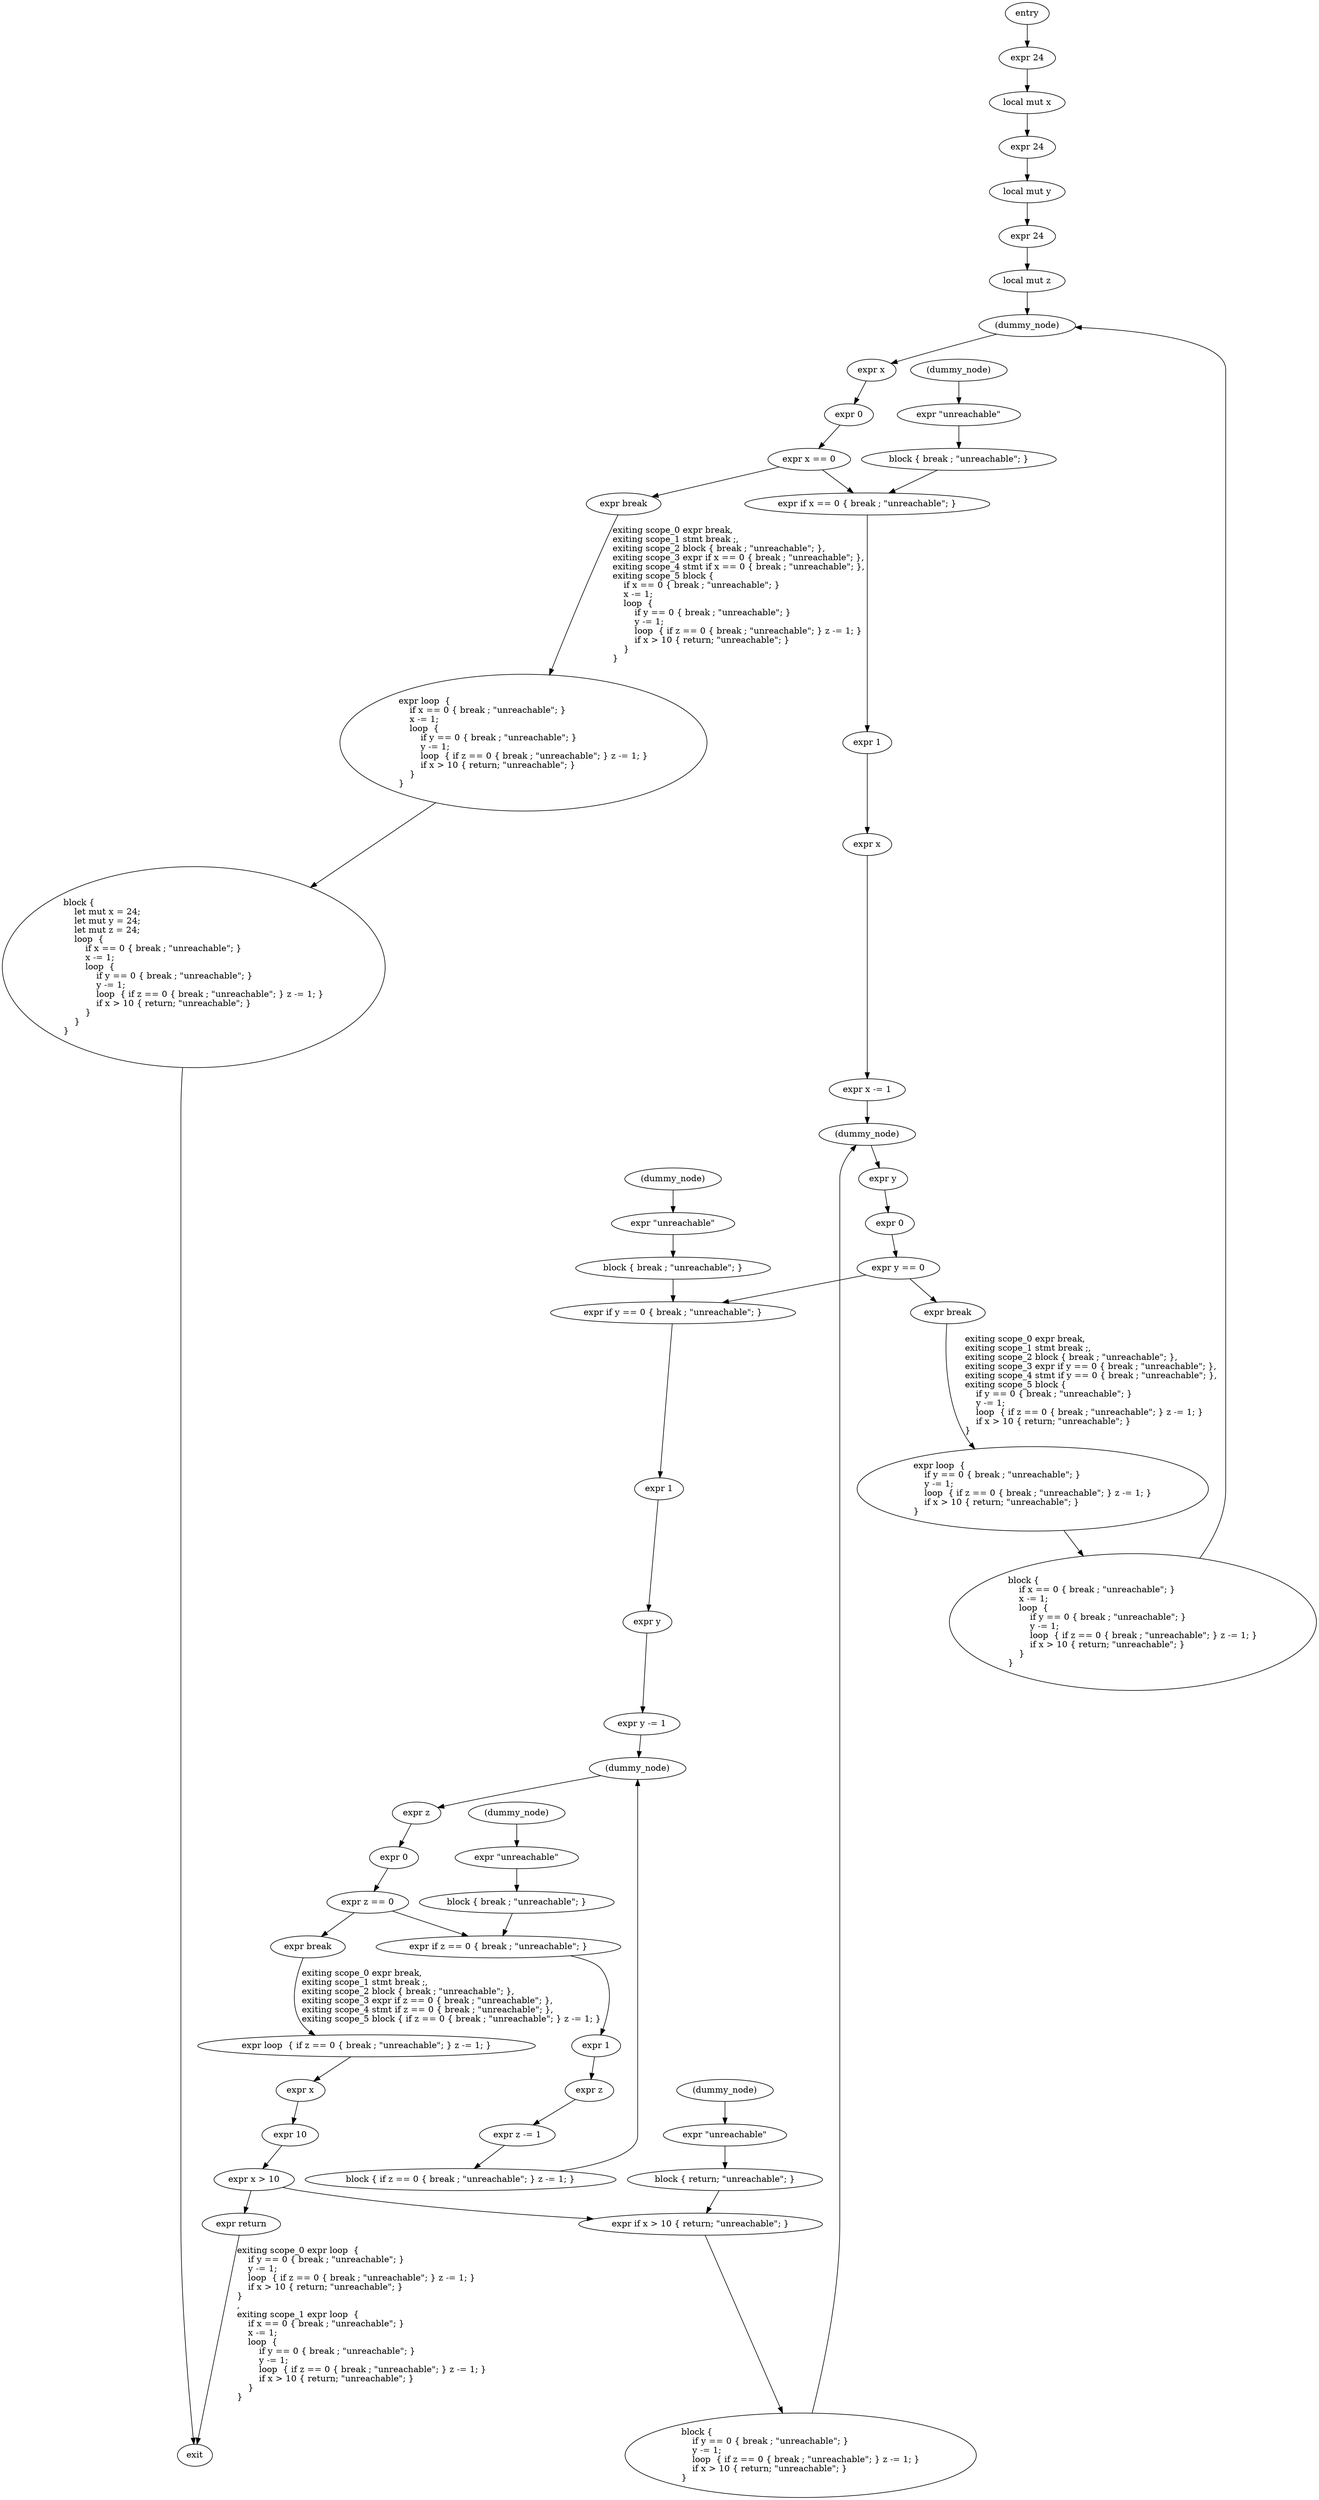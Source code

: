 digraph block {
    N0[label="entry"];
    N1[label="exit"];
    N2[label="expr 24"];
    N3[label="local mut x"];
    N4[label="expr 24"];
    N5[label="local mut y"];
    N6[label="expr 24"];
    N7[label="local mut z"];
    N8[label="(dummy_node)"];
    N9[label="expr loop  {\l    if x == 0 { break ; \"unreachable\"; }\l    x -= 1;\l    loop  {\l        if y == 0 { break ; \"unreachable\"; }\l        y -= 1;\l        loop  { if z == 0 { break ; \"unreachable\"; } z -= 1; }\l        if x > 10 { return; \"unreachable\"; }\l    }\l}\l"];
    N10[label="expr x"];
    N11[label="expr 0"];
    N12[label="expr x == 0"];
    N13[label="expr break"];
    N14[label="(dummy_node)"];
    N15[label="expr \"unreachable\""];
    N16[label="block { break ; \"unreachable\"; }"];
    N17[label="expr if x == 0 { break ; \"unreachable\"; }"];
    N18[label="expr 1"];
    N19[label="expr x"];
    N20[label="expr x -= 1"];
    N21[label="(dummy_node)"];
    N22[label="expr loop  {\l    if y == 0 { break ; \"unreachable\"; }\l    y -= 1;\l    loop  { if z == 0 { break ; \"unreachable\"; } z -= 1; }\l    if x > 10 { return; \"unreachable\"; }\l}\l"];
    N23[label="expr y"];
    N24[label="expr 0"];
    N25[label="expr y == 0"];
    N26[label="expr break"];
    N27[label="(dummy_node)"];
    N28[label="expr \"unreachable\""];
    N29[label="block { break ; \"unreachable\"; }"];
    N30[label="expr if y == 0 { break ; \"unreachable\"; }"];
    N31[label="expr 1"];
    N32[label="expr y"];
    N33[label="expr y -= 1"];
    N34[label="(dummy_node)"];
    N35[label="expr loop  { if z == 0 { break ; \"unreachable\"; } z -= 1; }"];
    N36[label="expr z"];
    N37[label="expr 0"];
    N38[label="expr z == 0"];
    N39[label="expr break"];
    N40[label="(dummy_node)"];
    N41[label="expr \"unreachable\""];
    N42[label="block { break ; \"unreachable\"; }"];
    N43[label="expr if z == 0 { break ; \"unreachable\"; }"];
    N44[label="expr 1"];
    N45[label="expr z"];
    N46[label="expr z -= 1"];
    N47[label="block { if z == 0 { break ; \"unreachable\"; } z -= 1; }"];
    N48[label="expr x"];
    N49[label="expr 10"];
    N50[label="expr x > 10"];
    N51[label="expr return"];
    N52[label="(dummy_node)"];
    N53[label="expr \"unreachable\""];
    N54[label="block { return; \"unreachable\"; }"];
    N55[label="expr if x > 10 { return; \"unreachable\"; }"];
    N56[label="block {\l    if y == 0 { break ; \"unreachable\"; }\l    y -= 1;\l    loop  { if z == 0 { break ; \"unreachable\"; } z -= 1; }\l    if x > 10 { return; \"unreachable\"; }\l}\l"];
    N57[label="block {\l    if x == 0 { break ; \"unreachable\"; }\l    x -= 1;\l    loop  {\l        if y == 0 { break ; \"unreachable\"; }\l        y -= 1;\l        loop  { if z == 0 { break ; \"unreachable\"; } z -= 1; }\l        if x > 10 { return; \"unreachable\"; }\l    }\l}\l"];
    N58[label="block {\l    let mut x = 24;\l    let mut y = 24;\l    let mut z = 24;\l    loop  {\l        if x == 0 { break ; \"unreachable\"; }\l        x -= 1;\l        loop  {\l            if y == 0 { break ; \"unreachable\"; }\l            y -= 1;\l            loop  { if z == 0 { break ; \"unreachable\"; } z -= 1; }\l            if x > 10 { return; \"unreachable\"; }\l        }\l    }\l}\l"];
    N0 -> N2;
    N2 -> N3;
    N3 -> N4;
    N4 -> N5;
    N5 -> N6;
    N6 -> N7;
    N7 -> N8;
    N8 -> N10;
    N10 -> N11;
    N11 -> N12;
    N12 -> N13;
    N13 -> N9[label="exiting scope_0 expr break,\lexiting scope_1 stmt break ;,\lexiting scope_2 block { break ; \"unreachable\"; },\lexiting scope_3 expr if x == 0 { break ; \"unreachable\"; },\lexiting scope_4 stmt if x == 0 { break ; \"unreachable\"; },\lexiting scope_5 block {\l    if x == 0 { break ; \"unreachable\"; }\l    x -= 1;\l    loop  {\l        if y == 0 { break ; \"unreachable\"; }\l        y -= 1;\l        loop  { if z == 0 { break ; \"unreachable\"; } z -= 1; }\l        if x > 10 { return; \"unreachable\"; }\l    }\l}\l"];
    N14 -> N15;
    N15 -> N16;
    N12 -> N17;
    N16 -> N17;
    N17 -> N18;
    N18 -> N19;
    N19 -> N20;
    N20 -> N21;
    N21 -> N23;
    N23 -> N24;
    N24 -> N25;
    N25 -> N26;
    N26 -> N22[label="exiting scope_0 expr break,\lexiting scope_1 stmt break ;,\lexiting scope_2 block { break ; \"unreachable\"; },\lexiting scope_3 expr if y == 0 { break ; \"unreachable\"; },\lexiting scope_4 stmt if y == 0 { break ; \"unreachable\"; },\lexiting scope_5 block {\l    if y == 0 { break ; \"unreachable\"; }\l    y -= 1;\l    loop  { if z == 0 { break ; \"unreachable\"; } z -= 1; }\l    if x > 10 { return; \"unreachable\"; }\l}\l"];
    N27 -> N28;
    N28 -> N29;
    N25 -> N30;
    N29 -> N30;
    N30 -> N31;
    N31 -> N32;
    N32 -> N33;
    N33 -> N34;
    N34 -> N36;
    N36 -> N37;
    N37 -> N38;
    N38 -> N39;
    N39 -> N35[label="exiting scope_0 expr break,\lexiting scope_1 stmt break ;,\lexiting scope_2 block { break ; \"unreachable\"; },\lexiting scope_3 expr if z == 0 { break ; \"unreachable\"; },\lexiting scope_4 stmt if z == 0 { break ; \"unreachable\"; },\lexiting scope_5 block { if z == 0 { break ; \"unreachable\"; } z -= 1; }"];
    N40 -> N41;
    N41 -> N42;
    N38 -> N43;
    N42 -> N43;
    N43 -> N44;
    N44 -> N45;
    N45 -> N46;
    N46 -> N47;
    N47 -> N34;
    N35 -> N48;
    N48 -> N49;
    N49 -> N50;
    N50 -> N51;
    N51 -> N1[label="exiting scope_0 expr loop  {\l    if y == 0 { break ; \"unreachable\"; }\l    y -= 1;\l    loop  { if z == 0 { break ; \"unreachable\"; } z -= 1; }\l    if x > 10 { return; \"unreachable\"; }\l}\l,\lexiting scope_1 expr loop  {\l    if x == 0 { break ; \"unreachable\"; }\l    x -= 1;\l    loop  {\l        if y == 0 { break ; \"unreachable\"; }\l        y -= 1;\l        loop  { if z == 0 { break ; \"unreachable\"; } z -= 1; }\l        if x > 10 { return; \"unreachable\"; }\l    }\l}\l"];
    N52 -> N53;
    N53 -> N54;
    N50 -> N55;
    N54 -> N55;
    N55 -> N56;
    N56 -> N21;
    N22 -> N57;
    N57 -> N8;
    N9 -> N58;
    N58 -> N1;
}
